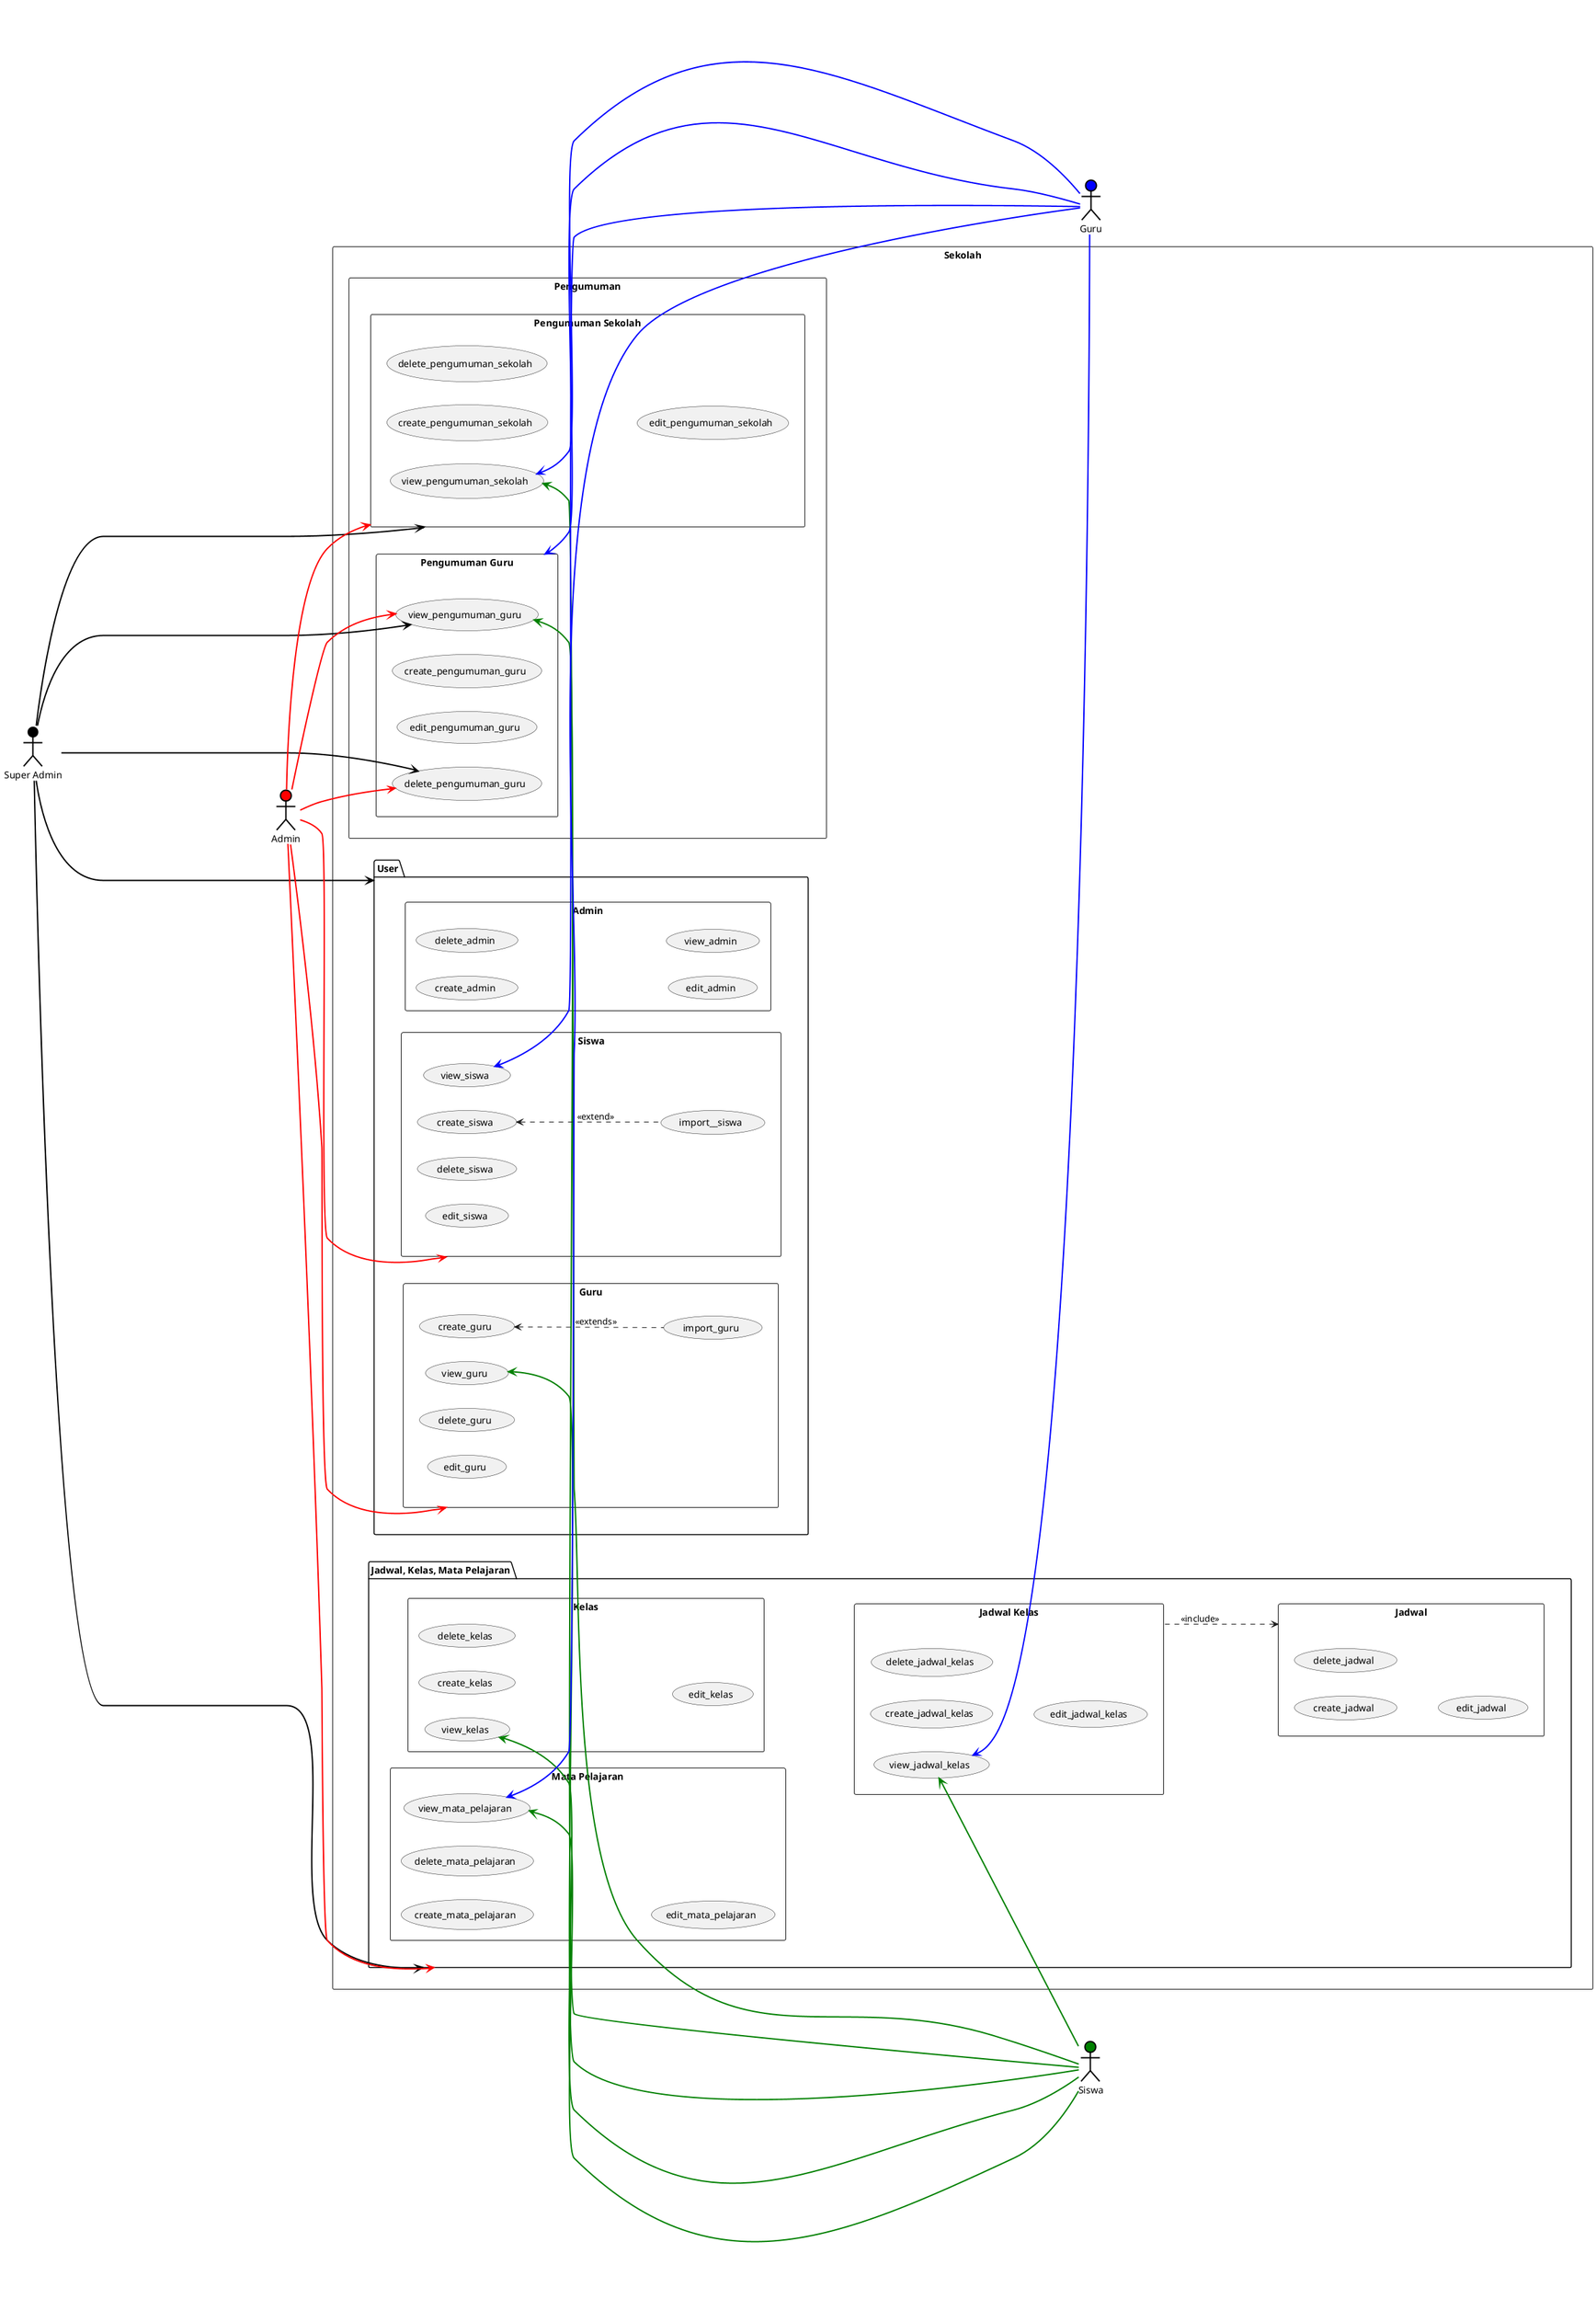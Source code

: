 @startuml pembuatan_aplikasi

left to right direction
actor "Super Admin" as sa #black;line:black;line.bold
actor Admin as a #red;line:black;line.bold
actor Guru as g #blue;line:black;line.bold
actor Siswa as s #green;line:black;line.bold

rectangle Sekolah {
    rectangle Pengumuman {
        rectangle "Pengumuman Sekolah" as pengumuman_sekolah {
            usecase "create_pengumuman_sekolah" as ps1
            usecase "delete_pengumuman_sekolah" as ps2
            usecase "edit_pengumuman_sekolah" as ps3
            usecase "view_pengumuman_sekolah" as ps4
        }

        rectangle "Pengumuman Guru" as pengumuman_guru {
            usecase "create_pengumuman_guru" as pg1
            usecase "edit_pengumuman_guru" as pg3
            usecase "delete_pengumuman_guru" as pg2
            usecase "view_pengumuman_guru" as pg4
        }
    }

    package User {
        rectangle Admin {
            usecase "create_admin" as uca1
            usecase "delete_admin" as uca2
            usecase "edit_admin" as uca3
            usecase "view_admin" as uca4
        }
    
        rectangle Siswa {
            usecase "create_siswa" as ucs1
            usecase "delete_siswa" as ucs2
            usecase "import__siswa" as ucs11
            usecase "edit_siswa" as ucs3
            usecase "view_siswa" as ucs4
        }

        rectangle Guru {
            usecase "create_guru" as ucg1
            usecase "delete_guru" as ucg2
            usecase "import_guru" as ucg11
            usecase "edit_guru" as ucg3
            usecase "view_guru" as ucg4
        }
    }
    
    package "Jadwal, Kelas, Mata Pelajaran" as jadwal_dan_kelas {
        rectangle Kelas {
            usecase "create_kelas" as uck1
            usecase "delete_kelas" as uck2
            usecase "edit_kelas" as uck3
            usecase "view_kelas" as uck4
        }

        rectangle "Mata Pelajaran" as mata_pelajaran {
            usecase "create_mata_pelajaran" as mp1
            usecase "delete_mata_pelajaran" as mp2
            usecase "edit_mata_pelajaran" as mp3
            usecase "view_mata_pelajaran" as mp4
        }

        rectangle "Jadwal Kelas" as jadwal_kelas {
            usecase "create_jadwal_kelas" as ujk1
            usecase "delete_jadwal_kelas" as ujk2
            usecase "edit_jadwal_kelas" as ujk3
            usecase "view_jadwal_kelas" as ujk4
        }

        rectangle Jadwal {
            usecase "create_jadwal" as uj1
            usecase "delete_jadwal" as uj2
            usecase "edit_jadwal" as uj3
        }
    }
}

sa -down------> jadwal_dan_kelas #black;line.bold
sa -down-> User #black;line.bold
sa -down-> pengumuman_sekolah #black;line.bold
sa -down-> pg2 #black;line.bold
sa -down-> pg4 #black;line.bold

a -down-> jadwal_dan_kelas #red;line.bold
a -down-> Siswa #red;line.bold
a -down-> Guru #red;line.bold
a -down-> pengumuman_sekolah #red;line.bold
a -down-> pg2 #red;line.bold
a -down-> pg4 #red;line.bold

s -up-> ps4 #green;line.bold
s -up-> pg4 #green;line.bold
s -up-> ujk4 #green;line.bold
s -up-> uck4 #green;line.bold
s -up-> mp4 #green;line.bold
s -up-> ucg4 #green;line.bold

 
g -up-> ujk4 #blue;line.bold
g -up-> ps4 #blue;line.bold
g -up-> mp4 #blue;line.bold
g -up-> ucs4 #blue;line.bold
g -up-> pengumuman_guru #blue;line.bold


ucs11 .up.> ucs1 : <<extend>>
ucg11 .up.> ucg1 : <<extends>> 
jadwal_kelas ....> Jadwal : <<include>> 
@enduml